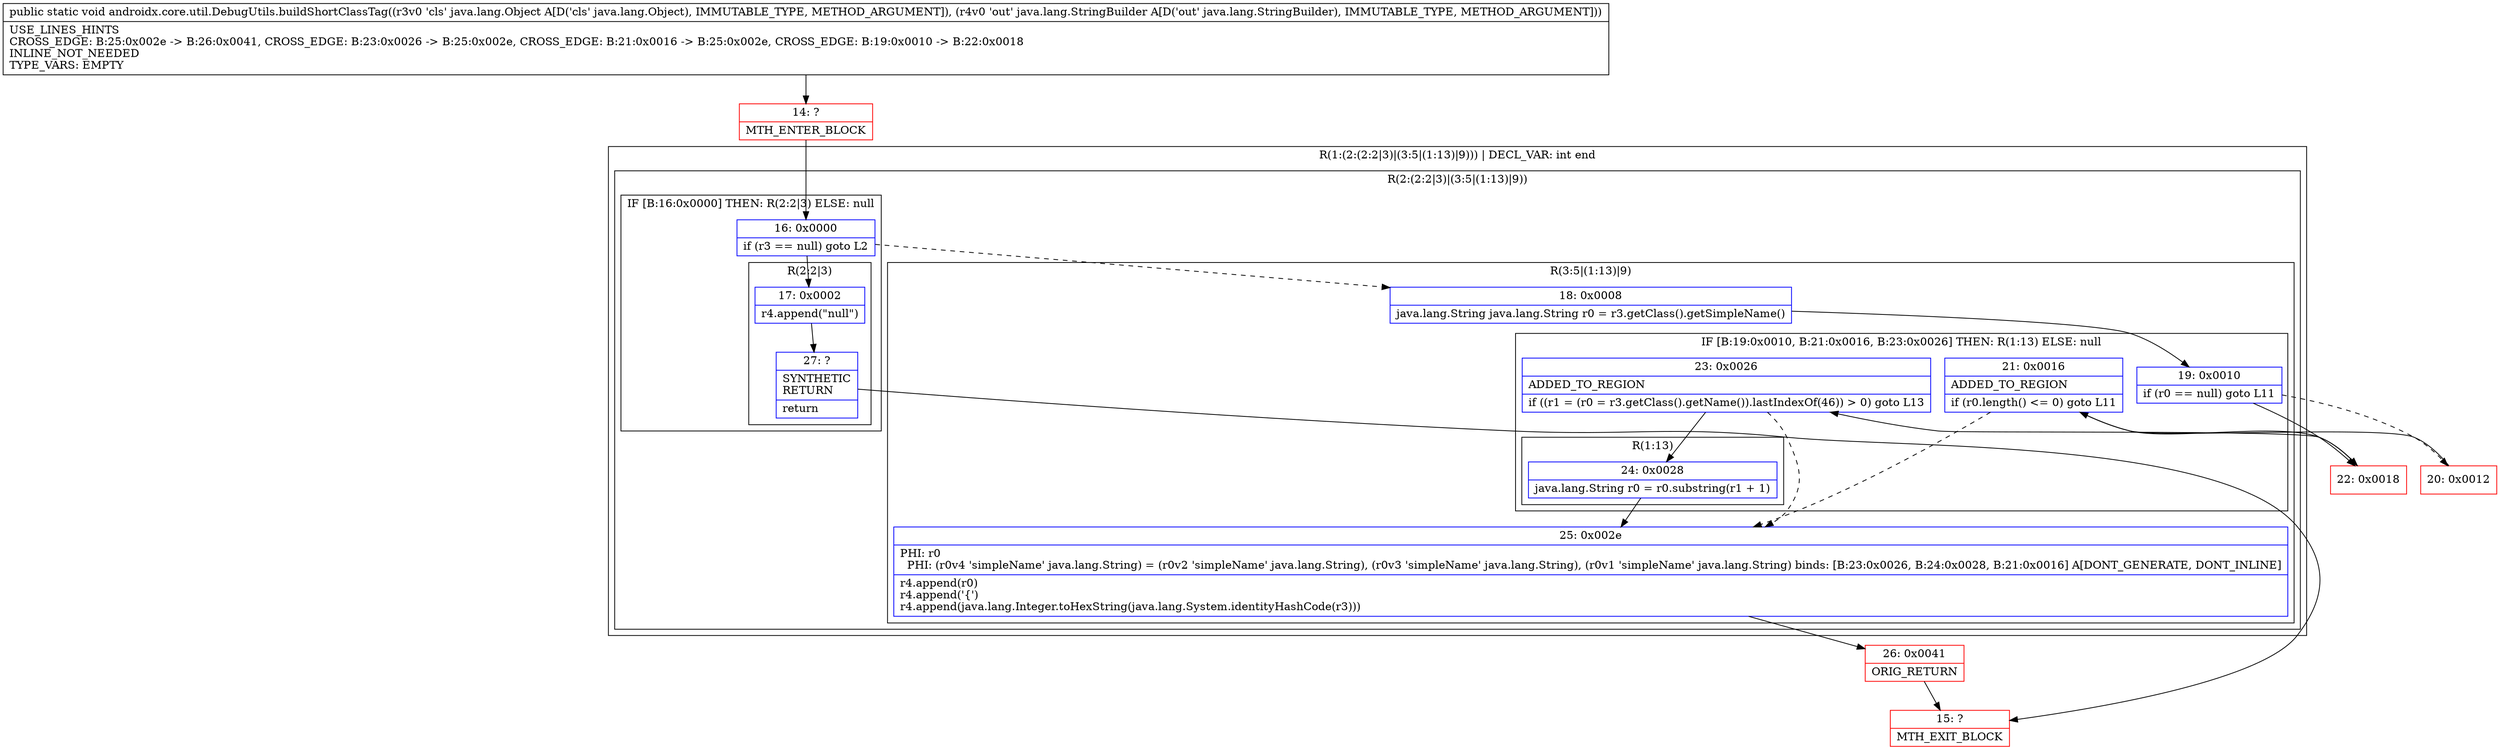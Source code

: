 digraph "CFG forandroidx.core.util.DebugUtils.buildShortClassTag(Ljava\/lang\/Object;Ljava\/lang\/StringBuilder;)V" {
subgraph cluster_Region_1639191876 {
label = "R(1:(2:(2:2|3)|(3:5|(1:13)|9))) | DECL_VAR: int end\l";
node [shape=record,color=blue];
subgraph cluster_Region_626213920 {
label = "R(2:(2:2|3)|(3:5|(1:13)|9))";
node [shape=record,color=blue];
subgraph cluster_IfRegion_1547829596 {
label = "IF [B:16:0x0000] THEN: R(2:2|3) ELSE: null";
node [shape=record,color=blue];
Node_16 [shape=record,label="{16\:\ 0x0000|if (r3 == null) goto L2\l}"];
subgraph cluster_Region_947112484 {
label = "R(2:2|3)";
node [shape=record,color=blue];
Node_17 [shape=record,label="{17\:\ 0x0002|r4.append(\"null\")\l}"];
Node_27 [shape=record,label="{27\:\ ?|SYNTHETIC\lRETURN\l|return\l}"];
}
}
subgraph cluster_Region_911754434 {
label = "R(3:5|(1:13)|9)";
node [shape=record,color=blue];
Node_18 [shape=record,label="{18\:\ 0x0008|java.lang.String java.lang.String r0 = r3.getClass().getSimpleName()\l}"];
subgraph cluster_IfRegion_1667453311 {
label = "IF [B:19:0x0010, B:21:0x0016, B:23:0x0026] THEN: R(1:13) ELSE: null";
node [shape=record,color=blue];
Node_19 [shape=record,label="{19\:\ 0x0010|if (r0 == null) goto L11\l}"];
Node_21 [shape=record,label="{21\:\ 0x0016|ADDED_TO_REGION\l|if (r0.length() \<= 0) goto L11\l}"];
Node_23 [shape=record,label="{23\:\ 0x0026|ADDED_TO_REGION\l|if ((r1 = (r0 = r3.getClass().getName()).lastIndexOf(46)) \> 0) goto L13\l}"];
subgraph cluster_Region_1884724908 {
label = "R(1:13)";
node [shape=record,color=blue];
Node_24 [shape=record,label="{24\:\ 0x0028|java.lang.String r0 = r0.substring(r1 + 1)\l}"];
}
}
Node_25 [shape=record,label="{25\:\ 0x002e|PHI: r0 \l  PHI: (r0v4 'simpleName' java.lang.String) = (r0v2 'simpleName' java.lang.String), (r0v3 'simpleName' java.lang.String), (r0v1 'simpleName' java.lang.String) binds: [B:23:0x0026, B:24:0x0028, B:21:0x0016] A[DONT_GENERATE, DONT_INLINE]\l|r4.append(r0)\lr4.append('\{')\lr4.append(java.lang.Integer.toHexString(java.lang.System.identityHashCode(r3)))\l}"];
}
}
}
Node_14 [shape=record,color=red,label="{14\:\ ?|MTH_ENTER_BLOCK\l}"];
Node_15 [shape=record,color=red,label="{15\:\ ?|MTH_EXIT_BLOCK\l}"];
Node_20 [shape=record,color=red,label="{20\:\ 0x0012}"];
Node_26 [shape=record,color=red,label="{26\:\ 0x0041|ORIG_RETURN\l}"];
Node_22 [shape=record,color=red,label="{22\:\ 0x0018}"];
MethodNode[shape=record,label="{public static void androidx.core.util.DebugUtils.buildShortClassTag((r3v0 'cls' java.lang.Object A[D('cls' java.lang.Object), IMMUTABLE_TYPE, METHOD_ARGUMENT]), (r4v0 'out' java.lang.StringBuilder A[D('out' java.lang.StringBuilder), IMMUTABLE_TYPE, METHOD_ARGUMENT]))  | USE_LINES_HINTS\lCROSS_EDGE: B:25:0x002e \-\> B:26:0x0041, CROSS_EDGE: B:23:0x0026 \-\> B:25:0x002e, CROSS_EDGE: B:21:0x0016 \-\> B:25:0x002e, CROSS_EDGE: B:19:0x0010 \-\> B:22:0x0018\lINLINE_NOT_NEEDED\lTYPE_VARS: EMPTY\l}"];
MethodNode -> Node_14;Node_16 -> Node_17;
Node_16 -> Node_18[style=dashed];
Node_17 -> Node_27;
Node_27 -> Node_15;
Node_18 -> Node_19;
Node_19 -> Node_20[style=dashed];
Node_19 -> Node_22;
Node_21 -> Node_22;
Node_21 -> Node_25[style=dashed];
Node_23 -> Node_24;
Node_23 -> Node_25[style=dashed];
Node_24 -> Node_25;
Node_25 -> Node_26;
Node_14 -> Node_16;
Node_20 -> Node_21;
Node_26 -> Node_15;
Node_22 -> Node_23;
}

